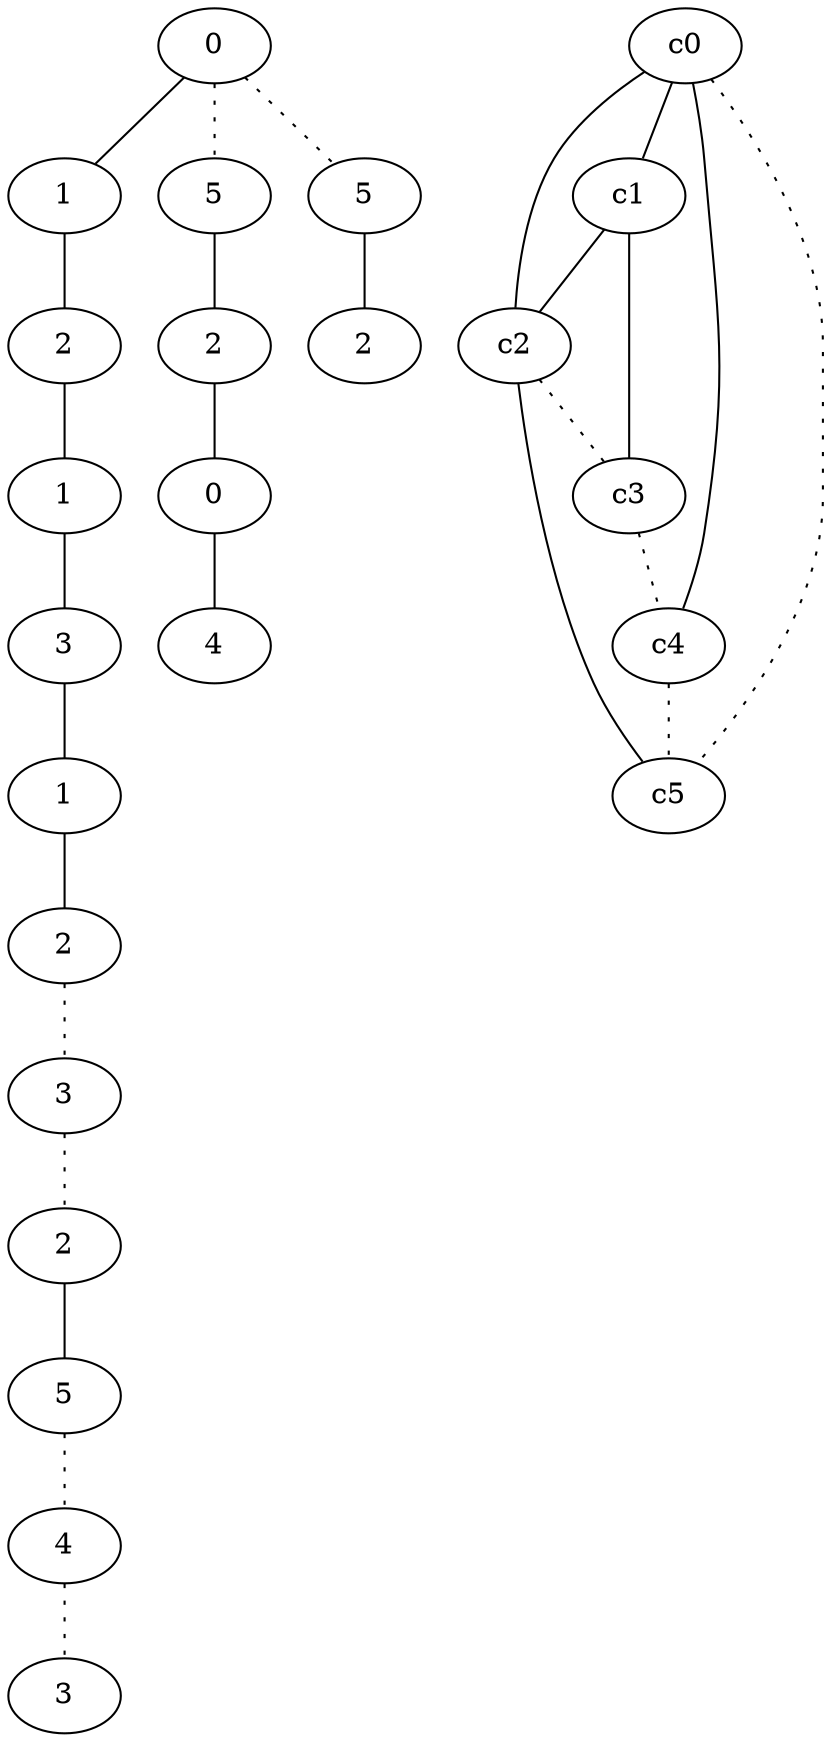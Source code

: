 graph {
a0[label=0];
a1[label=1];
a2[label=2];
a3[label=1];
a4[label=3];
a5[label=1];
a6[label=2];
a7[label=3];
a8[label=2];
a9[label=5];
a10[label=4];
a11[label=3];
a12[label=5];
a13[label=2];
a14[label=0];
a15[label=4];
a16[label=5];
a17[label=2];
a0 -- a1;
a0 -- a12 [style=dotted];
a0 -- a16 [style=dotted];
a1 -- a2;
a2 -- a3;
a3 -- a4;
a4 -- a5;
a5 -- a6;
a6 -- a7 [style=dotted];
a7 -- a8 [style=dotted];
a8 -- a9;
a9 -- a10 [style=dotted];
a10 -- a11 [style=dotted];
a12 -- a13;
a13 -- a14;
a14 -- a15;
a16 -- a17;
c0 -- c1;
c0 -- c2;
c0 -- c4;
c0 -- c5 [style=dotted];
c1 -- c2;
c1 -- c3;
c2 -- c3 [style=dotted];
c2 -- c5;
c3 -- c4 [style=dotted];
c4 -- c5 [style=dotted];
}
